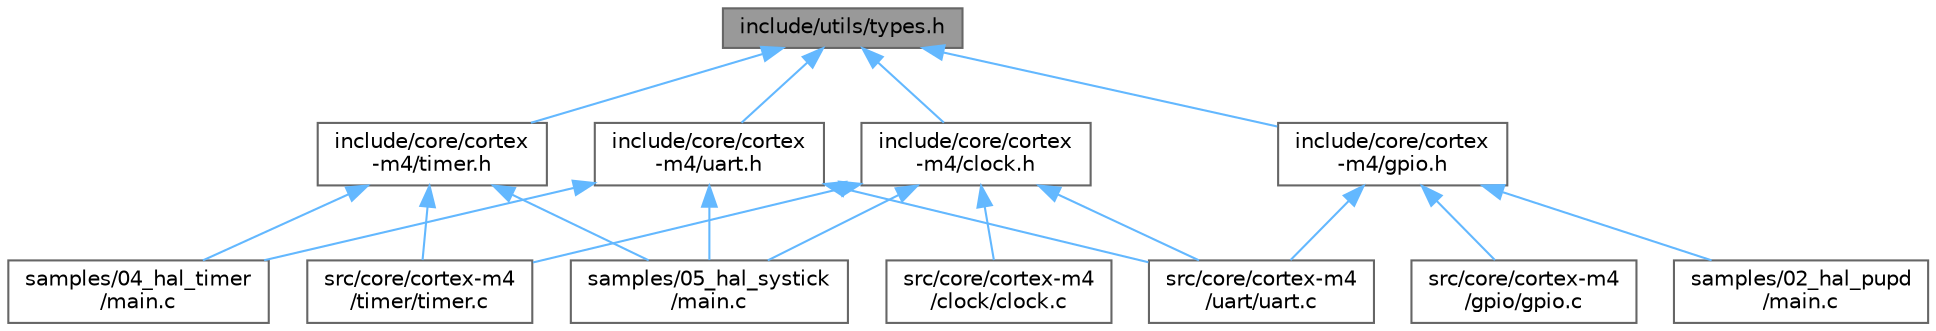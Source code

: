 digraph "include/utils/types.h"
{
 // LATEX_PDF_SIZE
  bgcolor="transparent";
  edge [fontname=Helvetica,fontsize=10,labelfontname=Helvetica,labelfontsize=10];
  node [fontname=Helvetica,fontsize=10,shape=box,height=0.2,width=0.4];
  Node1 [id="Node000001",label="include/utils/types.h",height=0.2,width=0.4,color="gray40", fillcolor="grey60", style="filled", fontcolor="black",tooltip="Centralized type definitions include for NavHAL."];
  Node1 -> Node2 [id="edge1_Node000001_Node000002",dir="back",color="steelblue1",style="solid",tooltip=" "];
  Node2 [id="Node000002",label="include/core/cortex\l-m4/clock.h",height=0.2,width=0.4,color="grey40", fillcolor="white", style="filled",URL="$clock_8h.html",tooltip="Clock HAL implementation for Cortex-M4 (STM32F401RE)."];
  Node2 -> Node3 [id="edge2_Node000002_Node000003",dir="back",color="steelblue1",style="solid",tooltip=" "];
  Node3 [id="Node000003",label="samples/05_hal_systick\l/main.c",height=0.2,width=0.4,color="grey40", fillcolor="white", style="filled",URL="$05__hal__systick_2main_8c.html",tooltip=" "];
  Node2 -> Node4 [id="edge3_Node000002_Node000004",dir="back",color="steelblue1",style="solid",tooltip=" "];
  Node4 [id="Node000004",label="src/core/cortex-m4\l/clock/clock.c",height=0.2,width=0.4,color="grey40", fillcolor="white", style="filled",URL="$clock_8c.html",tooltip="Cortex-M4 (STM32F4) Clock HAL Implementation."];
  Node2 -> Node5 [id="edge4_Node000002_Node000005",dir="back",color="steelblue1",style="solid",tooltip=" "];
  Node5 [id="Node000005",label="src/core/cortex-m4\l/timer/timer.c",height=0.2,width=0.4,color="grey40", fillcolor="white", style="filled",URL="$timer_8c.html",tooltip=" "];
  Node2 -> Node6 [id="edge5_Node000002_Node000006",dir="back",color="steelblue1",style="solid",tooltip=" "];
  Node6 [id="Node000006",label="src/core/cortex-m4\l/uart/uart.c",height=0.2,width=0.4,color="grey40", fillcolor="white", style="filled",URL="$uart_8c.html",tooltip="UART HAL implementation for Cortex-M4 (STM32F401RE)"];
  Node1 -> Node7 [id="edge6_Node000001_Node000007",dir="back",color="steelblue1",style="solid",tooltip=" "];
  Node7 [id="Node000007",label="include/core/cortex\l-m4/gpio.h",height=0.2,width=0.4,color="grey40", fillcolor="white", style="filled",URL="$gpio_8h.html",tooltip="GPIO HAL implementation for Cortex-M4 (STM32F401RE)."];
  Node7 -> Node8 [id="edge7_Node000007_Node000008",dir="back",color="steelblue1",style="solid",tooltip=" "];
  Node8 [id="Node000008",label="samples/02_hal_pupd\l/main.c",height=0.2,width=0.4,color="grey40", fillcolor="white", style="filled",URL="$02__hal__pupd_2main_8c.html",tooltip=" "];
  Node7 -> Node9 [id="edge8_Node000007_Node000009",dir="back",color="steelblue1",style="solid",tooltip=" "];
  Node9 [id="Node000009",label="src/core/cortex-m4\l/gpio/gpio.c",height=0.2,width=0.4,color="grey40", fillcolor="white", style="filled",URL="$gpio_8c.html",tooltip="Cortex-M4 (STM32F4) GPIO HAL Implementation."];
  Node7 -> Node6 [id="edge9_Node000007_Node000006",dir="back",color="steelblue1",style="solid",tooltip=" "];
  Node1 -> Node10 [id="edge10_Node000001_Node000010",dir="back",color="steelblue1",style="solid",tooltip=" "];
  Node10 [id="Node000010",label="include/core/cortex\l-m4/timer.h",height=0.2,width=0.4,color="grey40", fillcolor="white", style="filled",URL="$timer_8h.html",tooltip=" "];
  Node10 -> Node11 [id="edge11_Node000010_Node000011",dir="back",color="steelblue1",style="solid",tooltip=" "];
  Node11 [id="Node000011",label="samples/04_hal_timer\l/main.c",height=0.2,width=0.4,color="grey40", fillcolor="white", style="filled",URL="$04__hal__timer_2main_8c.html",tooltip=" "];
  Node10 -> Node3 [id="edge12_Node000010_Node000003",dir="back",color="steelblue1",style="solid",tooltip=" "];
  Node10 -> Node5 [id="edge13_Node000010_Node000005",dir="back",color="steelblue1",style="solid",tooltip=" "];
  Node1 -> Node12 [id="edge14_Node000001_Node000012",dir="back",color="steelblue1",style="solid",tooltip=" "];
  Node12 [id="Node000012",label="include/core/cortex\l-m4/uart.h",height=0.2,width=0.4,color="grey40", fillcolor="white", style="filled",URL="$uart_8h.html",tooltip="UART HAL implementation for Cortex-M4 (STM32F401RE)."];
  Node12 -> Node11 [id="edge15_Node000012_Node000011",dir="back",color="steelblue1",style="solid",tooltip=" "];
  Node12 -> Node3 [id="edge16_Node000012_Node000003",dir="back",color="steelblue1",style="solid",tooltip=" "];
  Node12 -> Node6 [id="edge17_Node000012_Node000006",dir="back",color="steelblue1",style="solid",tooltip=" "];
}

